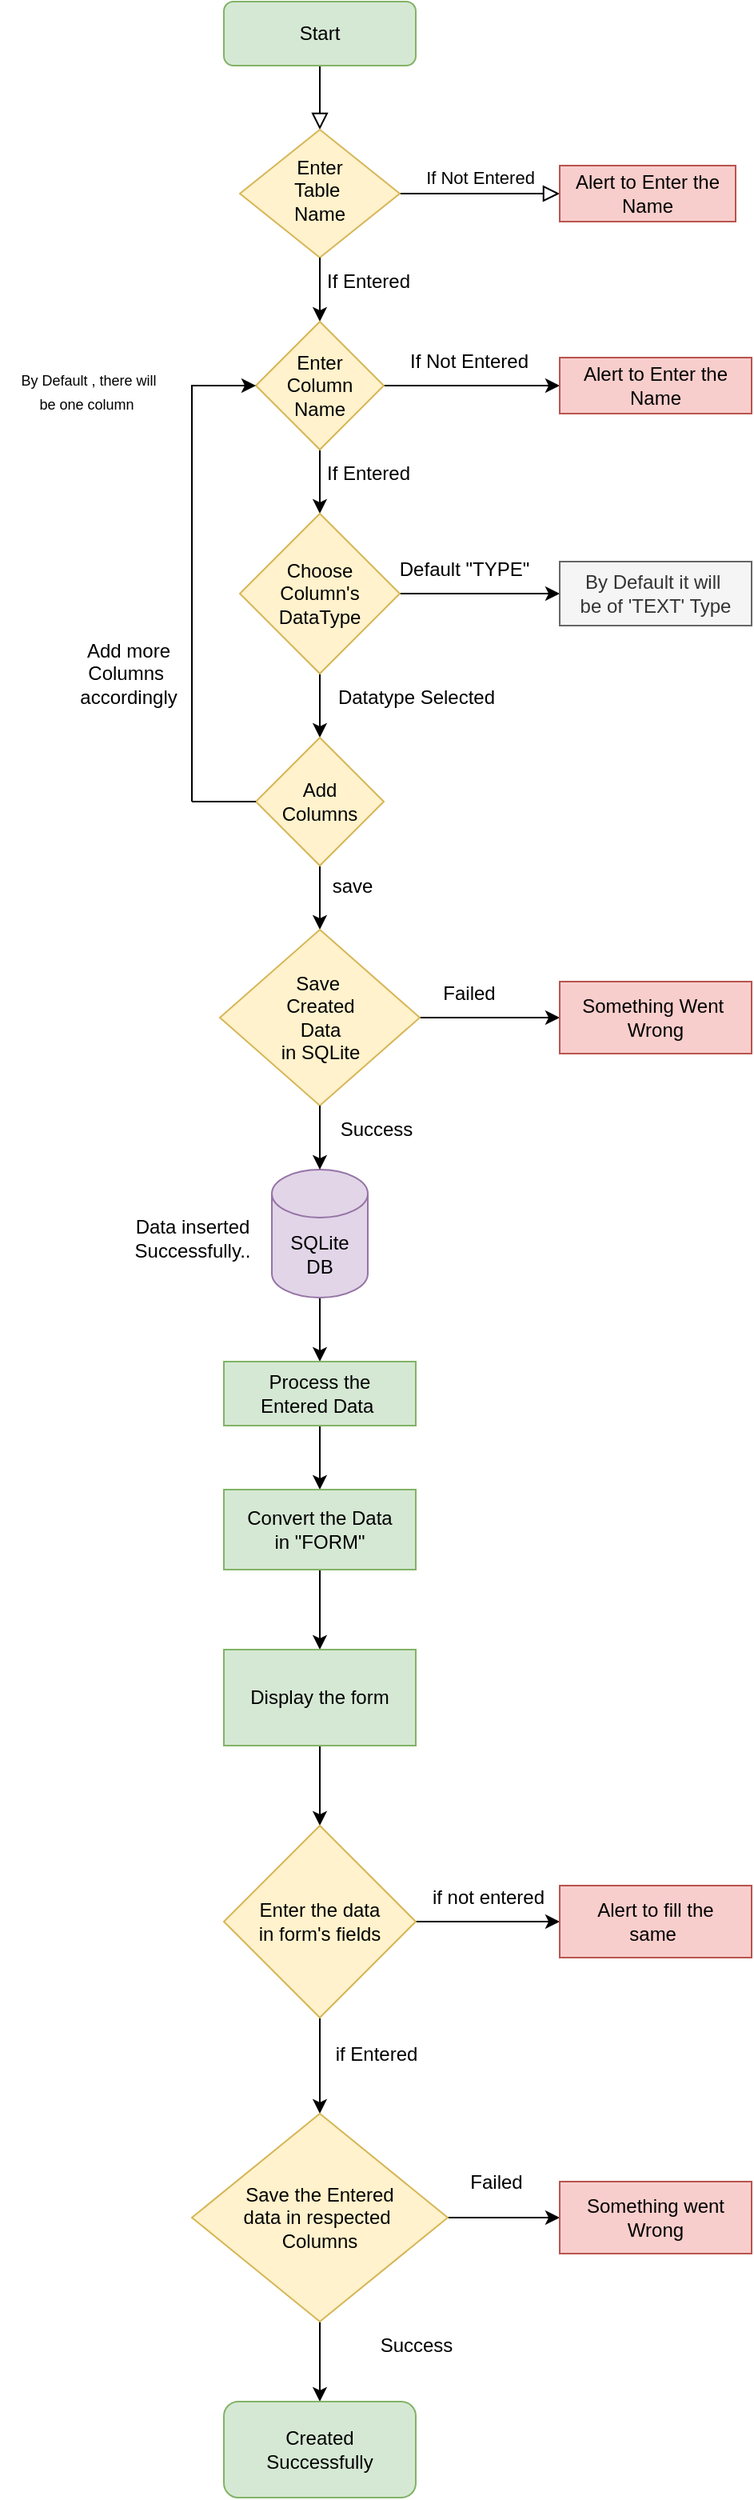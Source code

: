 <mxfile version="21.2.9" type="github">
  <diagram id="C5RBs43oDa-KdzZeNtuy" name="Page-1">
    <mxGraphModel dx="3000" dy="1660" grid="1" gridSize="10" guides="1" tooltips="1" connect="1" arrows="1" fold="1" page="1" pageScale="1" pageWidth="827" pageHeight="1169" math="0" shadow="0">
      <root>
        <mxCell id="WIyWlLk6GJQsqaUBKTNV-0" />
        <mxCell id="WIyWlLk6GJQsqaUBKTNV-1" parent="WIyWlLk6GJQsqaUBKTNV-0" />
        <mxCell id="WIyWlLk6GJQsqaUBKTNV-2" value="" style="rounded=0;html=1;jettySize=auto;orthogonalLoop=1;fontSize=11;endArrow=block;endFill=0;endSize=8;strokeWidth=1;shadow=0;labelBackgroundColor=none;edgeStyle=orthogonalEdgeStyle;" parent="WIyWlLk6GJQsqaUBKTNV-1" source="WIyWlLk6GJQsqaUBKTNV-3" target="WIyWlLk6GJQsqaUBKTNV-6" edge="1">
          <mxGeometry relative="1" as="geometry" />
        </mxCell>
        <mxCell id="WIyWlLk6GJQsqaUBKTNV-3" value="Start" style="rounded=1;whiteSpace=wrap;html=1;fontSize=12;glass=0;strokeWidth=1;shadow=0;fillColor=#d5e8d4;strokeColor=#82b366;" parent="WIyWlLk6GJQsqaUBKTNV-1" vertex="1">
          <mxGeometry x="160" y="90" width="120" height="40" as="geometry" />
        </mxCell>
        <mxCell id="WIyWlLk6GJQsqaUBKTNV-5" value="If Not Entered" style="edgeStyle=orthogonalEdgeStyle;rounded=0;html=1;jettySize=auto;orthogonalLoop=1;fontSize=11;endArrow=block;endFill=0;endSize=8;strokeWidth=1;shadow=0;labelBackgroundColor=none;entryX=0;entryY=0.5;entryDx=0;entryDy=0;" parent="WIyWlLk6GJQsqaUBKTNV-1" source="WIyWlLk6GJQsqaUBKTNV-6" target="6czhflSClIlCwqd6-uIO-5" edge="1">
          <mxGeometry y="10" relative="1" as="geometry">
            <mxPoint as="offset" />
            <mxPoint x="370" y="210" as="targetPoint" />
          </mxGeometry>
        </mxCell>
        <mxCell id="WIyWlLk6GJQsqaUBKTNV-6" value="Enter&lt;br&gt;Table&amp;nbsp;&lt;br&gt;Name" style="rhombus;whiteSpace=wrap;html=1;shadow=0;fontFamily=Helvetica;fontSize=12;align=center;strokeWidth=1;spacing=6;spacingTop=-4;fillColor=#fff2cc;strokeColor=#d6b656;" parent="WIyWlLk6GJQsqaUBKTNV-1" vertex="1">
          <mxGeometry x="170" y="170" width="100" height="80" as="geometry" />
        </mxCell>
        <mxCell id="6czhflSClIlCwqd6-uIO-0" value="" style="endArrow=classic;html=1;rounded=0;exitX=0.5;exitY=1;exitDx=0;exitDy=0;entryX=0.5;entryY=0;entryDx=0;entryDy=0;" edge="1" parent="WIyWlLk6GJQsqaUBKTNV-1" source="WIyWlLk6GJQsqaUBKTNV-6" target="6czhflSClIlCwqd6-uIO-2">
          <mxGeometry width="50" height="50" relative="1" as="geometry">
            <mxPoint x="190" y="400" as="sourcePoint" />
            <mxPoint x="220" y="300" as="targetPoint" />
          </mxGeometry>
        </mxCell>
        <mxCell id="6czhflSClIlCwqd6-uIO-1" value="If Entered" style="text;html=1;align=center;verticalAlign=middle;resizable=0;points=[];autosize=1;strokeColor=none;fillColor=none;" vertex="1" parent="WIyWlLk6GJQsqaUBKTNV-1">
          <mxGeometry x="210" y="250" width="80" height="30" as="geometry" />
        </mxCell>
        <mxCell id="6czhflSClIlCwqd6-uIO-4" value="" style="edgeStyle=orthogonalEdgeStyle;rounded=0;orthogonalLoop=1;jettySize=auto;html=1;" edge="1" parent="WIyWlLk6GJQsqaUBKTNV-1" source="6czhflSClIlCwqd6-uIO-2" target="6czhflSClIlCwqd6-uIO-3">
          <mxGeometry relative="1" as="geometry" />
        </mxCell>
        <mxCell id="6czhflSClIlCwqd6-uIO-9" value="" style="edgeStyle=orthogonalEdgeStyle;rounded=0;orthogonalLoop=1;jettySize=auto;html=1;" edge="1" parent="WIyWlLk6GJQsqaUBKTNV-1" source="6czhflSClIlCwqd6-uIO-2" target="6czhflSClIlCwqd6-uIO-8">
          <mxGeometry relative="1" as="geometry" />
        </mxCell>
        <mxCell id="6czhflSClIlCwqd6-uIO-2" value="Enter &lt;br&gt;Column &lt;br&gt;Name" style="rhombus;whiteSpace=wrap;html=1;fillColor=#fff2cc;strokeColor=#d6b656;" vertex="1" parent="WIyWlLk6GJQsqaUBKTNV-1">
          <mxGeometry x="180" y="290" width="80" height="80" as="geometry" />
        </mxCell>
        <mxCell id="6czhflSClIlCwqd6-uIO-3" value="Alert to Enter the Name" style="whiteSpace=wrap;html=1;fillColor=#f8cecc;strokeColor=#b85450;" vertex="1" parent="WIyWlLk6GJQsqaUBKTNV-1">
          <mxGeometry x="370" y="312.5" width="120" height="35" as="geometry" />
        </mxCell>
        <mxCell id="6czhflSClIlCwqd6-uIO-5" value="Alert to Enter the Name" style="rounded=0;whiteSpace=wrap;html=1;fillColor=#f8cecc;strokeColor=#b85450;" vertex="1" parent="WIyWlLk6GJQsqaUBKTNV-1">
          <mxGeometry x="370" y="192.5" width="110" height="35" as="geometry" />
        </mxCell>
        <mxCell id="6czhflSClIlCwqd6-uIO-6" value="If Not Entered" style="text;html=1;align=center;verticalAlign=middle;resizable=0;points=[];autosize=1;strokeColor=none;fillColor=none;" vertex="1" parent="WIyWlLk6GJQsqaUBKTNV-1">
          <mxGeometry x="262.5" y="300" width="100" height="30" as="geometry" />
        </mxCell>
        <mxCell id="6czhflSClIlCwqd6-uIO-7" value="&lt;font style=&quot;font-size: 9px;&quot;&gt;By Default , there will &lt;br&gt;be one column&amp;nbsp;&lt;/font&gt;" style="text;html=1;align=center;verticalAlign=middle;resizable=0;points=[];autosize=1;strokeColor=none;fillColor=none;" vertex="1" parent="WIyWlLk6GJQsqaUBKTNV-1">
          <mxGeometry x="20" y="312.5" width="110" height="40" as="geometry" />
        </mxCell>
        <mxCell id="6czhflSClIlCwqd6-uIO-12" value="" style="edgeStyle=orthogonalEdgeStyle;rounded=0;orthogonalLoop=1;jettySize=auto;html=1;" edge="1" parent="WIyWlLk6GJQsqaUBKTNV-1" source="6czhflSClIlCwqd6-uIO-8" target="6czhflSClIlCwqd6-uIO-11">
          <mxGeometry relative="1" as="geometry" />
        </mxCell>
        <mxCell id="6czhflSClIlCwqd6-uIO-15" value="" style="edgeStyle=orthogonalEdgeStyle;rounded=0;orthogonalLoop=1;jettySize=auto;html=1;entryX=0.5;entryY=0;entryDx=0;entryDy=0;" edge="1" parent="WIyWlLk6GJQsqaUBKTNV-1" source="6czhflSClIlCwqd6-uIO-8" target="6czhflSClIlCwqd6-uIO-17">
          <mxGeometry relative="1" as="geometry">
            <mxPoint x="220" y="560" as="targetPoint" />
          </mxGeometry>
        </mxCell>
        <mxCell id="6czhflSClIlCwqd6-uIO-8" value="Choose&lt;br&gt;Column&#39;s&lt;br&gt;DataType" style="rhombus;whiteSpace=wrap;html=1;fillColor=#fff2cc;strokeColor=#d6b656;" vertex="1" parent="WIyWlLk6GJQsqaUBKTNV-1">
          <mxGeometry x="170" y="410" width="100" height="100" as="geometry" />
        </mxCell>
        <mxCell id="6czhflSClIlCwqd6-uIO-10" value="If Entered" style="text;html=1;align=center;verticalAlign=middle;resizable=0;points=[];autosize=1;strokeColor=none;fillColor=none;" vertex="1" parent="WIyWlLk6GJQsqaUBKTNV-1">
          <mxGeometry x="210" y="370" width="80" height="30" as="geometry" />
        </mxCell>
        <mxCell id="6czhflSClIlCwqd6-uIO-11" value="By Default it will&amp;nbsp;&lt;br&gt;be of &#39;TEXT&#39; Type" style="whiteSpace=wrap;html=1;fillColor=#f5f5f5;fontColor=#333333;strokeColor=#666666;" vertex="1" parent="WIyWlLk6GJQsqaUBKTNV-1">
          <mxGeometry x="370" y="440" width="120" height="40" as="geometry" />
        </mxCell>
        <mxCell id="6czhflSClIlCwqd6-uIO-13" value="Default &quot;TYPE&quot;" style="text;html=1;align=center;verticalAlign=middle;resizable=0;points=[];autosize=1;strokeColor=none;fillColor=none;" vertex="1" parent="WIyWlLk6GJQsqaUBKTNV-1">
          <mxGeometry x="260" y="430" width="100" height="30" as="geometry" />
        </mxCell>
        <mxCell id="6czhflSClIlCwqd6-uIO-16" value="Datatype Selected" style="text;html=1;align=center;verticalAlign=middle;resizable=0;points=[];autosize=1;strokeColor=none;fillColor=none;" vertex="1" parent="WIyWlLk6GJQsqaUBKTNV-1">
          <mxGeometry x="220" y="510" width="120" height="30" as="geometry" />
        </mxCell>
        <mxCell id="6czhflSClIlCwqd6-uIO-24" value="" style="edgeStyle=orthogonalEdgeStyle;rounded=0;orthogonalLoop=1;jettySize=auto;html=1;" edge="1" parent="WIyWlLk6GJQsqaUBKTNV-1" source="6czhflSClIlCwqd6-uIO-17" target="6czhflSClIlCwqd6-uIO-23">
          <mxGeometry relative="1" as="geometry" />
        </mxCell>
        <mxCell id="6czhflSClIlCwqd6-uIO-17" value="Add &lt;br&gt;Columns" style="rhombus;whiteSpace=wrap;html=1;fillColor=#fff2cc;strokeColor=#d6b656;" vertex="1" parent="WIyWlLk6GJQsqaUBKTNV-1">
          <mxGeometry x="180" y="550" width="80" height="80" as="geometry" />
        </mxCell>
        <mxCell id="6czhflSClIlCwqd6-uIO-19" value="" style="endArrow=classic;html=1;rounded=0;entryX=0;entryY=0.5;entryDx=0;entryDy=0;" edge="1" parent="WIyWlLk6GJQsqaUBKTNV-1" target="6czhflSClIlCwqd6-uIO-2">
          <mxGeometry width="50" height="50" relative="1" as="geometry">
            <mxPoint x="140" y="590" as="sourcePoint" />
            <mxPoint x="130" y="480" as="targetPoint" />
            <Array as="points">
              <mxPoint x="140" y="330" />
            </Array>
          </mxGeometry>
        </mxCell>
        <mxCell id="6czhflSClIlCwqd6-uIO-21" value="" style="endArrow=none;html=1;rounded=0;entryX=0;entryY=0.5;entryDx=0;entryDy=0;" edge="1" parent="WIyWlLk6GJQsqaUBKTNV-1" target="6czhflSClIlCwqd6-uIO-17">
          <mxGeometry width="50" height="50" relative="1" as="geometry">
            <mxPoint x="140" y="590" as="sourcePoint" />
            <mxPoint x="330" y="460" as="targetPoint" />
          </mxGeometry>
        </mxCell>
        <mxCell id="6czhflSClIlCwqd6-uIO-22" value="Add more &lt;br&gt;Columns&amp;nbsp;&lt;br&gt;accordingly" style="text;html=1;align=center;verticalAlign=middle;resizable=0;points=[];autosize=1;strokeColor=none;fillColor=none;" vertex="1" parent="WIyWlLk6GJQsqaUBKTNV-1">
          <mxGeometry x="60" y="480" width="80" height="60" as="geometry" />
        </mxCell>
        <mxCell id="6czhflSClIlCwqd6-uIO-27" value="" style="edgeStyle=orthogonalEdgeStyle;rounded=0;orthogonalLoop=1;jettySize=auto;html=1;" edge="1" parent="WIyWlLk6GJQsqaUBKTNV-1" source="6czhflSClIlCwqd6-uIO-23" target="6czhflSClIlCwqd6-uIO-26">
          <mxGeometry relative="1" as="geometry" />
        </mxCell>
        <mxCell id="6czhflSClIlCwqd6-uIO-23" value="Save&amp;nbsp;&lt;br&gt;Created&lt;br&gt;Data&lt;br&gt;in SQLite&lt;br&gt;" style="rhombus;whiteSpace=wrap;html=1;fillColor=#fff2cc;strokeColor=#d6b656;" vertex="1" parent="WIyWlLk6GJQsqaUBKTNV-1">
          <mxGeometry x="157.5" y="670" width="125" height="110" as="geometry" />
        </mxCell>
        <mxCell id="6czhflSClIlCwqd6-uIO-25" value="save" style="text;html=1;align=center;verticalAlign=middle;resizable=0;points=[];autosize=1;strokeColor=none;fillColor=none;" vertex="1" parent="WIyWlLk6GJQsqaUBKTNV-1">
          <mxGeometry x="215" y="628" width="50" height="30" as="geometry" />
        </mxCell>
        <mxCell id="6czhflSClIlCwqd6-uIO-26" value="Something Went&amp;nbsp;&lt;br&gt;Wrong" style="whiteSpace=wrap;html=1;fillColor=#f8cecc;strokeColor=#b85450;" vertex="1" parent="WIyWlLk6GJQsqaUBKTNV-1">
          <mxGeometry x="370" y="702.5" width="120" height="45" as="geometry" />
        </mxCell>
        <mxCell id="6czhflSClIlCwqd6-uIO-28" value="Success" style="text;html=1;align=center;verticalAlign=middle;resizable=0;points=[];autosize=1;strokeColor=none;fillColor=none;" vertex="1" parent="WIyWlLk6GJQsqaUBKTNV-1">
          <mxGeometry x="220" y="780" width="70" height="30" as="geometry" />
        </mxCell>
        <mxCell id="6czhflSClIlCwqd6-uIO-29" value="Failed" style="text;html=1;align=center;verticalAlign=middle;resizable=0;points=[];autosize=1;strokeColor=none;fillColor=none;" vertex="1" parent="WIyWlLk6GJQsqaUBKTNV-1">
          <mxGeometry x="282.5" y="695" width="60" height="30" as="geometry" />
        </mxCell>
        <mxCell id="6czhflSClIlCwqd6-uIO-34" value="" style="edgeStyle=orthogonalEdgeStyle;rounded=0;orthogonalLoop=1;jettySize=auto;html=1;" edge="1" parent="WIyWlLk6GJQsqaUBKTNV-1" source="6czhflSClIlCwqd6-uIO-30" target="6czhflSClIlCwqd6-uIO-33">
          <mxGeometry relative="1" as="geometry" />
        </mxCell>
        <mxCell id="6czhflSClIlCwqd6-uIO-30" value="SQLite&lt;br&gt;DB" style="shape=cylinder3;whiteSpace=wrap;html=1;boundedLbl=1;backgroundOutline=1;size=15;fillColor=#e1d5e7;strokeColor=#9673a6;" vertex="1" parent="WIyWlLk6GJQsqaUBKTNV-1">
          <mxGeometry x="190" y="820" width="60" height="80" as="geometry" />
        </mxCell>
        <mxCell id="6czhflSClIlCwqd6-uIO-31" value="" style="endArrow=classic;html=1;rounded=0;exitX=0.5;exitY=1;exitDx=0;exitDy=0;entryX=0.5;entryY=0;entryDx=0;entryDy=0;entryPerimeter=0;" edge="1" parent="WIyWlLk6GJQsqaUBKTNV-1" source="6czhflSClIlCwqd6-uIO-23" target="6czhflSClIlCwqd6-uIO-30">
          <mxGeometry width="50" height="50" relative="1" as="geometry">
            <mxPoint x="140" y="850" as="sourcePoint" />
            <mxPoint x="190" y="800" as="targetPoint" />
          </mxGeometry>
        </mxCell>
        <mxCell id="6czhflSClIlCwqd6-uIO-32" value="Data inserted &lt;br&gt;Successfully.." style="text;html=1;align=center;verticalAlign=middle;resizable=0;points=[];autosize=1;strokeColor=none;fillColor=none;" vertex="1" parent="WIyWlLk6GJQsqaUBKTNV-1">
          <mxGeometry x="90" y="843" width="100" height="40" as="geometry" />
        </mxCell>
        <mxCell id="6czhflSClIlCwqd6-uIO-36" value="" style="edgeStyle=orthogonalEdgeStyle;rounded=0;orthogonalLoop=1;jettySize=auto;html=1;" edge="1" parent="WIyWlLk6GJQsqaUBKTNV-1" source="6czhflSClIlCwqd6-uIO-33" target="6czhflSClIlCwqd6-uIO-35">
          <mxGeometry relative="1" as="geometry" />
        </mxCell>
        <mxCell id="6czhflSClIlCwqd6-uIO-33" value="Process the &lt;br&gt;Entered Data&amp;nbsp;" style="whiteSpace=wrap;html=1;fillColor=#d5e8d4;strokeColor=#82b366;" vertex="1" parent="WIyWlLk6GJQsqaUBKTNV-1">
          <mxGeometry x="160" y="940" width="120" height="40" as="geometry" />
        </mxCell>
        <mxCell id="6czhflSClIlCwqd6-uIO-38" value="" style="edgeStyle=orthogonalEdgeStyle;rounded=0;orthogonalLoop=1;jettySize=auto;html=1;" edge="1" parent="WIyWlLk6GJQsqaUBKTNV-1" source="6czhflSClIlCwqd6-uIO-35" target="6czhflSClIlCwqd6-uIO-37">
          <mxGeometry relative="1" as="geometry" />
        </mxCell>
        <mxCell id="6czhflSClIlCwqd6-uIO-35" value="Convert the Data&lt;br&gt;in &quot;FORM&quot;" style="whiteSpace=wrap;html=1;fillColor=#d5e8d4;strokeColor=#82b366;" vertex="1" parent="WIyWlLk6GJQsqaUBKTNV-1">
          <mxGeometry x="160" y="1020" width="120" height="50" as="geometry" />
        </mxCell>
        <mxCell id="6czhflSClIlCwqd6-uIO-40" value="" style="edgeStyle=orthogonalEdgeStyle;rounded=0;orthogonalLoop=1;jettySize=auto;html=1;entryX=0.5;entryY=0;entryDx=0;entryDy=0;" edge="1" parent="WIyWlLk6GJQsqaUBKTNV-1" source="6czhflSClIlCwqd6-uIO-37" target="6czhflSClIlCwqd6-uIO-42">
          <mxGeometry relative="1" as="geometry">
            <mxPoint x="220" y="1220" as="targetPoint" />
          </mxGeometry>
        </mxCell>
        <mxCell id="6czhflSClIlCwqd6-uIO-37" value="Display the form" style="whiteSpace=wrap;html=1;fillColor=#d5e8d4;strokeColor=#82b366;" vertex="1" parent="WIyWlLk6GJQsqaUBKTNV-1">
          <mxGeometry x="160" y="1120" width="120" height="60" as="geometry" />
        </mxCell>
        <mxCell id="6czhflSClIlCwqd6-uIO-44" value="" style="edgeStyle=orthogonalEdgeStyle;rounded=0;orthogonalLoop=1;jettySize=auto;html=1;" edge="1" parent="WIyWlLk6GJQsqaUBKTNV-1" source="6czhflSClIlCwqd6-uIO-42" target="6czhflSClIlCwqd6-uIO-43">
          <mxGeometry relative="1" as="geometry" />
        </mxCell>
        <mxCell id="6czhflSClIlCwqd6-uIO-47" value="" style="edgeStyle=orthogonalEdgeStyle;rounded=0;orthogonalLoop=1;jettySize=auto;html=1;" edge="1" parent="WIyWlLk6GJQsqaUBKTNV-1" source="6czhflSClIlCwqd6-uIO-42" target="6czhflSClIlCwqd6-uIO-46">
          <mxGeometry relative="1" as="geometry" />
        </mxCell>
        <mxCell id="6czhflSClIlCwqd6-uIO-42" value="Enter the data&lt;br&gt;in form&#39;s fields" style="rhombus;whiteSpace=wrap;html=1;fillColor=#fff2cc;strokeColor=#d6b656;" vertex="1" parent="WIyWlLk6GJQsqaUBKTNV-1">
          <mxGeometry x="160" y="1230" width="120" height="120" as="geometry" />
        </mxCell>
        <mxCell id="6czhflSClIlCwqd6-uIO-43" value="Alert to fill the &lt;br&gt;same&amp;nbsp;" style="whiteSpace=wrap;html=1;fillColor=#f8cecc;strokeColor=#b85450;" vertex="1" parent="WIyWlLk6GJQsqaUBKTNV-1">
          <mxGeometry x="370" y="1267.5" width="120" height="45" as="geometry" />
        </mxCell>
        <mxCell id="6czhflSClIlCwqd6-uIO-45" value="if not entered" style="text;html=1;align=center;verticalAlign=middle;resizable=0;points=[];autosize=1;strokeColor=none;fillColor=none;" vertex="1" parent="WIyWlLk6GJQsqaUBKTNV-1">
          <mxGeometry x="280" y="1260" width="90" height="30" as="geometry" />
        </mxCell>
        <mxCell id="6czhflSClIlCwqd6-uIO-50" value="" style="edgeStyle=orthogonalEdgeStyle;rounded=0;orthogonalLoop=1;jettySize=auto;html=1;" edge="1" parent="WIyWlLk6GJQsqaUBKTNV-1" source="6czhflSClIlCwqd6-uIO-46" target="6czhflSClIlCwqd6-uIO-49">
          <mxGeometry relative="1" as="geometry" />
        </mxCell>
        <mxCell id="6czhflSClIlCwqd6-uIO-54" value="" style="edgeStyle=orthogonalEdgeStyle;rounded=0;orthogonalLoop=1;jettySize=auto;html=1;entryX=0.5;entryY=0;entryDx=0;entryDy=0;" edge="1" parent="WIyWlLk6GJQsqaUBKTNV-1" source="6czhflSClIlCwqd6-uIO-46" target="6czhflSClIlCwqd6-uIO-55">
          <mxGeometry relative="1" as="geometry">
            <mxPoint x="220" y="1590" as="targetPoint" />
          </mxGeometry>
        </mxCell>
        <mxCell id="6czhflSClIlCwqd6-uIO-46" value="Save the Entered &lt;br&gt;data in respected&amp;nbsp;&lt;br&gt;Columns" style="rhombus;whiteSpace=wrap;html=1;fillColor=#fff2cc;strokeColor=#d6b656;" vertex="1" parent="WIyWlLk6GJQsqaUBKTNV-1">
          <mxGeometry x="140" y="1410" width="160" height="130" as="geometry" />
        </mxCell>
        <mxCell id="6czhflSClIlCwqd6-uIO-48" value="if Entered" style="text;html=1;align=center;verticalAlign=middle;resizable=0;points=[];autosize=1;strokeColor=none;fillColor=none;" vertex="1" parent="WIyWlLk6GJQsqaUBKTNV-1">
          <mxGeometry x="220" y="1358" width="70" height="30" as="geometry" />
        </mxCell>
        <mxCell id="6czhflSClIlCwqd6-uIO-49" value="Something went&lt;br&gt;Wrong" style="whiteSpace=wrap;html=1;fillColor=#f8cecc;strokeColor=#b85450;" vertex="1" parent="WIyWlLk6GJQsqaUBKTNV-1">
          <mxGeometry x="370" y="1452.5" width="120" height="45" as="geometry" />
        </mxCell>
        <mxCell id="6czhflSClIlCwqd6-uIO-51" value="Success" style="text;html=1;align=center;verticalAlign=middle;resizable=0;points=[];autosize=1;strokeColor=none;fillColor=none;" vertex="1" parent="WIyWlLk6GJQsqaUBKTNV-1">
          <mxGeometry x="245" y="1540" width="70" height="30" as="geometry" />
        </mxCell>
        <mxCell id="6czhflSClIlCwqd6-uIO-52" value="Failed" style="text;html=1;align=center;verticalAlign=middle;resizable=0;points=[];autosize=1;strokeColor=none;fillColor=none;" vertex="1" parent="WIyWlLk6GJQsqaUBKTNV-1">
          <mxGeometry x="300" y="1438" width="60" height="30" as="geometry" />
        </mxCell>
        <mxCell id="6czhflSClIlCwqd6-uIO-55" value="Created &lt;br&gt;Successfully" style="rounded=1;whiteSpace=wrap;html=1;fillColor=#d5e8d4;strokeColor=#82b366;" vertex="1" parent="WIyWlLk6GJQsqaUBKTNV-1">
          <mxGeometry x="160" y="1590" width="120" height="60" as="geometry" />
        </mxCell>
      </root>
    </mxGraphModel>
  </diagram>
</mxfile>
